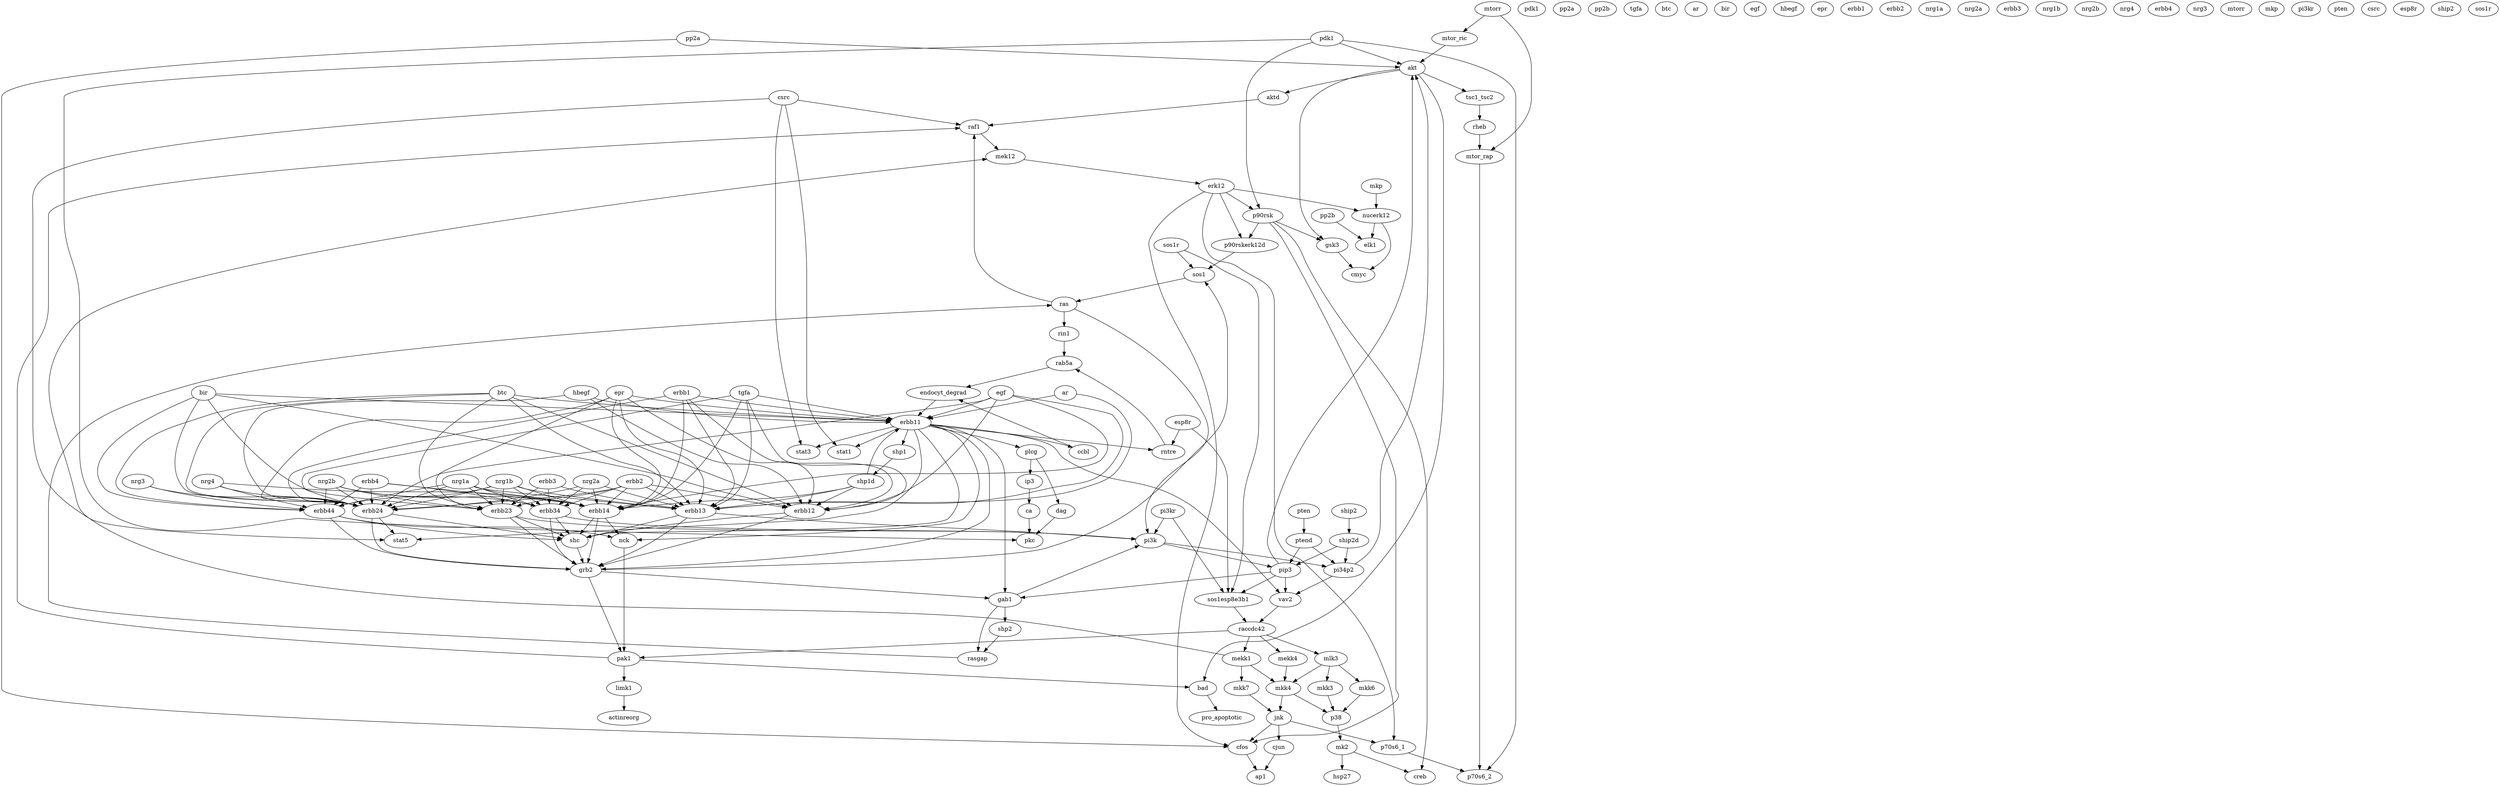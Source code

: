 strict digraph  {
" nucerk12 " [equation="  (  ( erk12  ) && ! ( mkp  )  ) "];
" p38 " [equation="  ( mkk4 )  || ( mkk3 )  || ( mkk6 ) "];
" erbb34 " [equation="  (  ( nrg1a && (  (  ( erbb3 && erbb4 )  )  )  ) && ! ( erbb2  )  )  || (  ( nrg2b && (  (  ( erbb3 && erbb4 )  )  )  ) && ! ( erbb2  )  )  || (  ( nrg2a && (  (  ( erbb3 && erbb4 )  )  )  ) && ! ( erbb2  )  )  || (  ( nrg1b && (  (  ( erbb3 && erbb4 )  )  )  ) && ! ( erbb2  )  ) "];
" shp1d " [equation="  ( shp1 ) "];
" aktd " [equation="  ( akt ) "];
" mkk6 " [equation="  ( mlk3 ) "];
" p70s6_1 " [equation="  ( jnk )  || ( erk12 ) "];
" endocyt_degrad " [equation="  ( ccbl && (  (  ( rab5a )  )  ) ) "];
" nck " [equation="  ( erbb11 )  || ( erbb44 )  || ( erbb14 ) "];
" limk1 " [equation="  ( pak1 ) "];
" erbb44 " [equation="  ( nrg1a && (  (  ( erbb4 )  )  ) )  || ( nrg2b && (  (  ( erbb4 )  )  ) )  || ( btc && (  (  ( erbb4 )  )  ) )  || ( nrg4 && (  (  ( erbb4 )  )  ) )  || ( bir && (  (  ( erbb4 )  )  ) )  || ( nrg3 && (  (  ( erbb4 )  )  ) )  || ( nrg1b && (  (  ( erbb4 )  )  ) ) "];
" p70s6_2 " [equation="  ( pdk1 && (  (  ( p70s6_1 && mtor_rap )  )  ) ) "];
" stat1 " [equation="  ( erbb11 && (  (  ( csrc )  )  ) ) "];
" tsc1_tsc2 " [equation="  ! (  ( akt )  ) "];
" pi34p2 " [equation="  (  ( ship2d && (  (  ( pi3k )  )  )  ) && ! ( ptend  )  ) "];
" jnk " [equation="  ( mkk7 && (  (  ( mkk4 )  )  ) ) "];
" akt " [equation="  (  ( pdk1 && (  (  ( pip3 && mtor_ric )  )  )  ) && ! ( pp2a  )  )  || (  ( pi34p2 && (  (  ( pdk1 && mtor_ric )  )  )  ) && ! ( pp2a  )  ) "];
" creb " [equation="  ( p90rsk )  || ( mk2 ) "];
" plcg " [equation="  ( erbb11 ) "];
" mkk7 " [equation="  ( mekk1 ) "];
" erbb24 " [equation="  ( btc && (  (  ( erbb2 && erbb4 )  )  ) )  || ( nrg1a && (  (  ( erbb2 && erbb4 )  )  ) )  || ( nrg2b && (  (  ( erbb2 && erbb4 )  )  ) )  || ( nrg2a && (  (  ( nrg4 && erbb2 )  )  ) )  || ( nrg4 && (  (  ( erbb2 && erbb4 )  )  ) )  || ( nrg3 && (  (  ( erbb2 && erbb4 )  )  ) )  || ( egf && (  (  ( erbb1 && erbb4 )  )  ) )  || ( epr && (  (  ( erbb2 && erbb4 )  )  ) )  || ( nrg1b && (  (  ( erbb2 && erbb4 )  )  ) )  || ( tgfa && (  (  ( erbb2 && erbb4 )  )  ) )  || ( bir && (  (  ( erbb2 && erbb4 )  )  ) )  || ( hbegf && (  (  ( erbb2 && erbb4 )  )  ) ) "];
" gsk3 " [equation="  ! (  ( p90rsk && (  (  ( akt )  )  ) )  ) "];
" ap1 " [equation="  ( cfos && (  (  ( cjun )  )  ) ) "];
" mlk3 " [equation="  ( raccdc42 ) "];
" ccbl " [equation="  ( erbb11 ) "];
" erk12 " [equation="  ( mek12 ) "];
" pkc " [equation="  ( pdk1 && (  (  ( ca && dag )  )  ) ) "];
" erbb14 " [equation="  (  (  ( nrg2b && (  (  ( erbb1 && erbb4 )  )  )  ) && ! ( erbb2  )  ) && ! ( shp1d  )  )  || (  (  ( tgfa && (  (  ( erbb1 && erbb4 )  )  )  ) && ! ( erbb2  )  ) && ! ( shp1d  )  )  || (  (  ( nrg1a && (  (  ( erbb1 && erbb4 )  )  )  ) && ! ( erbb2  )  ) && ! ( shp1d  )  )  || (  (  ( nrg2a && (  (  ( erbb1 && erbb4 )  )  )  ) && ! ( erbb2  )  ) && ! ( shp1d  )  )  || (  (  ( nrg4 && (  (  ( erbb1 && erbb4 )  )  )  ) && ! ( erbb2  )  ) && ! ( shp1d  )  )  || (  (  ( egf && (  (  ( erbb1 && erbb4 )  )  )  ) && ! ( erbb2  )  ) && ! ( shp1d  )  )  || (  (  ( epr && (  (  ( erbb1 && erbb4 )  )  )  ) && ! ( erbb2  )  ) && ! ( shp1d  )  )  || (  (  ( nrg1b && (  (  ( erbb1 && erbb4 )  )  )  ) && ! ( erbb2  )  ) && ! ( shp1d  )  ) "];
" mekk4 " [equation="  ( raccdc42 ) "];
" mek12 " [equation="  ( mekk1 )  || ( raf1 ) "];
" ras " [equation="  (  ( sos1  ) && ! ( rasgap  )  ) "];
" cfos " [equation="  (  ( p90rsk && (  (  ( erk12 )  )  )  ) && ! ( pp2a  )  )  || (  ( jnk  ) && ! ( pp2a  )  ) "];
" shp2 " [equation="  ( gab1 ) "];
" pi3k " [equation="  ( erbb13 && (  (  ( pi3kr )  )  ) )  || ( erbb23 && (  (  ( pi3kr )  )  ) )  || ( erbb34 && (  (  ( pi3kr )  )  ) )  || ( pi3kr && (  (  ( gab1 )  )  ) )  || ( ras && (  (  ( pi3kr )  )  ) ) "];
" pip3 " [equation="  (  (  ( pi3k  ) && ! ( ship2d  )  ) && ! ( ptend  )  ) "];
" dag " [equation="  ( plcg ) "];
" shc " [equation="  ( erbb11 )  || ( erbb44 )  || ( erbb24 )  || ( erbb13 )  || ( erbb12 )  || ( erbb23 )  || ( erbb34 )  || ( erbb14 ) "];
" ptend " [equation="  ( pten ) "];
" mkk4 " [equation="  ( mlk3 )  || ( mekk1 )  || ( mekk4 ) "];
" raccdc42 " [equation="  ( sos1esp8e3b1 )  || ( vav2 ) "];
" actinreorg " [equation="  ( limk1 ) "];
" erbb13 " [equation="  (  (  ( nrg1a && (  (  ( erbb3 && erbb1 )  )  )  ) && ! ( shp1d  )  ) && ! ( erbb2  )  )  || (  (  ( btc && (  (  ( erbb3 && erbb1 )  )  )  ) && ! ( shp1d  )  ) && ! ( erbb2  )  )  || (  (  ( tgfa && (  (  ( erbb3 && erbb1 )  )  )  ) && ! ( shp1d  )  ) && ! ( erbb2  )  )  || (  ( ar && (  (  ( erbb3 && erbb1 )  )  )  ) && ! ( shp1d  )  )  || (  (  ( nrg2a && (  (  ( erbb3 && erbb1 )  )  )  ) && ! ( shp1d  )  ) && ! ( erbb2  )  )  || (  (  ( egf && (  (  ( erbb3 && erbb1 )  )  )  ) && ! ( shp1d  )  ) && ! ( erbb2  )  )  || (  (  ( epr && (  (  ( erbb3 && erbb1 )  )  )  ) && ! ( shp1d  )  ) && ! ( erbb2  )  )  || (  (  ( nrg1b && (  (  ( erbb3 && erbb1 )  )  )  ) && ! ( shp1d  )  ) && ! ( erbb2  )  ) "];
" ca " [equation="  ( ip3 ) "];
" vav2 " [equation="  ( erbb11 && (  (  ( pip3 )  )  ) )  || ( pi34p2 && (  (  ( erbb11 )  )  ) ) "];
" cmyc " [equation="  (  ( nucerk12  ) && ! ( gsk3  )  ) "];
" sos1esp8e3b1 " [equation="  ( sos1r && (  (  ( pip3 && esp8r && pi3kr )  )  ) ) "];
" mkk3 " [equation="  ( mlk3 ) "];
" p90rsk " [equation="  ( erk12 && (  (  ( pdk1 )  )  ) ) "];
" stat5 " [equation="  ( erbb24 && (  (  ( csrc )  )  ) )  || ( erbb11 && (  (  ( csrc )  )  ) ) "];
" rntre " [equation="  ( esp8r && (  (  ( erbb11 )  )  ) ) "];
" elk1 " [equation="  (  ( nucerk12  ) && ! ( pp2b  )  ) "];
" bad " [equation="  ! (  ( pak1 && (  (  ( akt )  )  ) )  ) "];
" rasgap " [equation="  (  ( gab1  ) && ! ( shp2  )  ) "];
" rin1 " [equation="  ( ras ) "];
" mekk1 " [equation="  ( raccdc42 ) "];
" gab1 " [equation="  ( erbb11 )  || ( pip3 )  || ( grb2 ) "];
" ship2d " [equation="  ( ship2 ) "];
" pro_apoptotic " [equation="  ( bad ) "];
" mtor_ric " [equation="  ( mtorr ) "];
" pak1 " [equation="  ( grb2 && (  (  ( raccdc42 )  )  ) )  || ( nck && (  (  ( raccdc42 )  )  ) ) "];
" stat3 " [equation="  ( erbb11 && (  (  ( csrc )  )  ) ) "];
" grb2 " [equation="  ( erbb11 )  || ( erbb44 )  || ( erbb24 )  || ( erbb13 )  || ( erbb23 )  || ( erbb34 )  || ( erbb12 )  || ( erbb14 )  || ( shc ) "];
" sos1 " [equation="  (  ( sos1r && (  (  ( grb2 )  )  )  ) && ! ( p90rskerk12d  )  ) "];
" ip3 " [equation="  ( plcg ) "];
" erbb12 " [equation="  (  ( btc && (  (  ( erbb1 && erbb2 )  )  )  ) && ! ( shp1d  )  )  || (  ( tgfa && (  (  ( erbb1 && erbb2 )  )  )  ) && ! ( shp1d  )  )  || (  ( bir && (  (  ( erbb1 && erbb2 )  )  )  ) && ! ( shp1d  )  )  || (  ( egf && (  (  ( erbb1 && erbb2 )  )  )  ) && ! ( shp1d  )  )  || (  ( hbegf && (  (  ( erbb1 && erbb2 )  )  )  ) && ! ( shp1d  )  )  || (  ( epr && (  (  ( erbb1 && erbb2 )  )  )  ) && ! ( shp1d  )  ) "];
" rheb " [equation="  ! (  ( tsc1_tsc2 )  ) "];
" erbb11 " [equation="  (  (  ( tgfa && (  (  ( erbb1 )  )  )  ) && ! ( shp1d  )  )  || (  ( btc && (  (  ( erbb1 )  )  )  ) && ! ( shp1d  )  )  || (  ( ar && (  (  ( erbb1 )  )  )  ) && ! ( shp1d  )  )  || (  ( bir && (  (  ( erbb1 )  )  )  ) && ! ( shp1d  )  )  || (  ( egf && (  (  ( erbb1 )  )  )  ) && ! ( shp1d  )  )  || (  ( hbegf && (  (  ( erbb1 )  )  )  ) && ! ( shp1d  )  )  || (  ( epr && (  (  ( erbb1 )  )  )  ) && ! ( shp1d  )  )  ) || ! ( btc || epr || egf || hbegf || tgfa || shp1d || ar || erbb1 || bir || endocyt_degrad ) "];
" cjun " [equation="  ( jnk ) "];
" mk2 " [equation="  ( p38 ) "];
" hsp27 " [equation="  ( mk2 ) "];
" mtor_rap " [equation="  ( rheb && (  (  ( mtorr )  )  ) ) "];
" erbb23 " [equation="  ( nrg1a && (  (  ( erbb3 && erbb2 )  )  ) )  || ( nrg2b && (  (  ( erbb3 && erbb2 )  )  ) )  || ( btc && (  (  ( erbb3 && erbb2 )  )  ) )  || ( bir && (  (  ( erbb3 && erbb2 )  )  ) )  || ( epr && (  (  ( erbb3 && erbb2 )  )  ) )  || ( nrg1b && (  (  ( erbb3 && erbb2 )  )  ) ) "];
" raf1 " [equation="  (  ( ras && (  (  ( csrc )  )  )  ) && ! ( aktd  )  )  || (  ( pak1 && (  (  ( ras )  )  )  ) && ! ( aktd  )  ) "];
" p90rskerk12d " [equation="  ( p90rsk && (  (  ( erk12 )  )  ) ) "];
" shp1 " [equation="  ( erbb11 ) "];
" rab5a " [equation="  (  ( rin1  ) && ! ( rntre  )  ) "];
pdk1;
pp2a;
pp2b;
tgfa;
btc;
ar;
bir;
egf;
hbegf;
epr;
erbb1;
erbb2;
nrg1a;
nrg2a;
erbb3;
nrg1b;
nrg2b;
nrg4;
erbb4;
nrg3;
mtorr;
mkp;
pi3kr;
pten;
csrc;
esp8r;
ship2;
sos1r;
" mkp ";
" nrg1a ";
" erbb3 ";
" erbb4 ";
" erbb2 ";
" nrg2b ";
" nrg2a ";
" nrg1b ";
" btc ";
" nrg4 ";
" bir ";
" nrg3 ";
" pdk1 ";
" csrc ";
" pp2a ";
" egf ";
" erbb1 ";
" epr ";
" tgfa ";
" hbegf ";
" pi3kr ";
" pten ";
" ar ";
" sos1r ";
" esp8r ";
" pp2b ";
" ship2 ";
" mtorr ";
" nucerk12 " -> " cmyc ";
" nucerk12 " -> " elk1 ";
" p38 " -> " mk2 ";
" erbb34 " -> " pi3k ";
" erbb34 " -> " shc ";
" erbb34 " -> " grb2 ";
" shp1d " -> " erbb14 ";
" shp1d " -> " erbb13 ";
" shp1d " -> " erbb12 ";
" shp1d " -> " erbb11 ";
" aktd " -> " raf1 ";
" mkk6 " -> " p38 ";
" p70s6_1 " -> " p70s6_2 ";
" endocyt_degrad " -> " erbb11 ";
" nck " -> " pak1 ";
" limk1 " -> " actinreorg ";
" erbb44 " -> " nck ";
" erbb44 " -> " shc ";
" erbb44 " -> " grb2 ";
" tsc1_tsc2 " -> " rheb ";
" pi34p2 " -> " akt ";
" pi34p2 " -> " vav2 ";
" jnk " -> " p70s6_1 ";
" jnk " -> " cfos ";
" jnk " -> " cjun ";
" akt " -> " aktd ";
" akt " -> " tsc1_tsc2 ";
" akt " -> " gsk3 ";
" akt " -> " bad ";
" plcg " -> " dag ";
" plcg " -> " ip3 ";
" mkk7 " -> " jnk ";
" erbb24 " -> " shc ";
" erbb24 " -> " stat5 ";
" erbb24 " -> " grb2 ";
" gsk3 " -> " cmyc ";
" mlk3 " -> " mkk6 ";
" mlk3 " -> " mkk4 ";
" mlk3 " -> " mkk3 ";
" ccbl " -> " endocyt_degrad ";
" erk12 " -> " nucerk12 ";
" erk12 " -> " p70s6_1 ";
" erk12 " -> " cfos ";
" erk12 " -> " p90rsk ";
" erk12 " -> " p90rskerk12d ";
" erbb14 " -> " nck ";
" erbb14 " -> " shc ";
" erbb14 " -> " grb2 ";
" mekk4 " -> " mkk4 ";
" mek12 " -> " erk12 ";
" ras " -> " pi3k ";
" ras " -> " rin1 ";
" ras " -> " raf1 ";
" cfos " -> " ap1 ";
" shp2 " -> " rasgap ";
" pi3k " -> " pi34p2 ";
" pi3k " -> " pip3 ";
" pip3 " -> " akt ";
" pip3 " -> " vav2 ";
" pip3 " -> " sos1esp8e3b1 ";
" pip3 " -> " gab1 ";
" dag " -> " pkc ";
" shc " -> " grb2 ";
" ptend " -> " pi34p2 ";
" ptend " -> " pip3 ";
" mkk4 " -> " p38 ";
" mkk4 " -> " jnk ";
" raccdc42 " -> " mlk3 ";
" raccdc42 " -> " mekk4 ";
" raccdc42 " -> " mekk1 ";
" raccdc42 " -> " pak1 ";
" erbb13 " -> " pi3k ";
" erbb13 " -> " shc ";
" erbb13 " -> " grb2 ";
" ca " -> " pkc ";
" vav2 " -> " raccdc42 ";
" sos1esp8e3b1 " -> " raccdc42 ";
" mkk3 " -> " p38 ";
" p90rsk " -> " creb ";
" p90rsk " -> " gsk3 ";
" p90rsk " -> " cfos ";
" p90rsk " -> " p90rskerk12d ";
" rntre " -> " rab5a ";
" bad " -> " pro_apoptotic ";
" rasgap " -> " ras ";
" rin1 " -> " rab5a ";
" mekk1 " -> " mkk7 ";
" mekk1 " -> " mek12 ";
" mekk1 " -> " mkk4 ";
" gab1 " -> " shp2 ";
" gab1 " -> " pi3k ";
" gab1 " -> " rasgap ";
" ship2d " -> " pi34p2 ";
" ship2d " -> " pip3 ";
" mtor_ric " -> " akt ";
" pak1 " -> " limk1 ";
" pak1 " -> " bad ";
" pak1 " -> " raf1 ";
" grb2 " -> " gab1 ";
" grb2 " -> " pak1 ";
" grb2 " -> " sos1 ";
" sos1 " -> " ras ";
" ip3 " -> " ca ";
" erbb12 " -> " shc ";
" erbb12 " -> " grb2 ";
" rheb " -> " mtor_rap ";
" erbb11 " -> " nck ";
" erbb11 " -> " stat1 ";
" erbb11 " -> " plcg ";
" erbb11 " -> " ccbl ";
" erbb11 " -> " shc ";
" erbb11 " -> " vav2 ";
" erbb11 " -> " stat5 ";
" erbb11 " -> " rntre ";
" erbb11 " -> " gab1 ";
" erbb11 " -> " stat3 ";
" erbb11 " -> " grb2 ";
" erbb11 " -> " shp1 ";
" cjun " -> " ap1 ";
" mk2 " -> " creb ";
" mk2 " -> " hsp27 ";
" mtor_rap " -> " p70s6_2 ";
" erbb23 " -> " pi3k ";
" erbb23 " -> " shc ";
" erbb23 " -> " grb2 ";
" raf1 " -> " mek12 ";
" p90rskerk12d " -> " sos1 ";
" shp1 " -> " shp1d ";
" rab5a " -> " endocyt_degrad ";
" mkp " -> " nucerk12 ";
" nrg1a " -> " erbb34 ";
" nrg1a " -> " erbb44 ";
" nrg1a " -> " erbb24 ";
" nrg1a " -> " erbb14 ";
" nrg1a " -> " erbb13 ";
" nrg1a " -> " erbb23 ";
" erbb3 " -> " erbb34 ";
" erbb3 " -> " erbb13 ";
" erbb3 " -> " erbb23 ";
" erbb4 " -> " erbb34 ";
" erbb4 " -> " erbb44 ";
" erbb4 " -> " erbb24 ";
" erbb4 " -> " erbb14 ";
" erbb2 " -> " erbb34 ";
" erbb2 " -> " erbb24 ";
" erbb2 " -> " erbb14 ";
" erbb2 " -> " erbb13 ";
" erbb2 " -> " erbb12 ";
" erbb2 " -> " erbb23 ";
" nrg2b " -> " erbb34 ";
" nrg2b " -> " erbb44 ";
" nrg2b " -> " erbb24 ";
" nrg2b " -> " erbb14 ";
" nrg2b " -> " erbb23 ";
" nrg2a " -> " erbb34 ";
" nrg2a " -> " erbb24 ";
" nrg2a " -> " erbb14 ";
" nrg2a " -> " erbb13 ";
" nrg1b " -> " erbb34 ";
" nrg1b " -> " erbb44 ";
" nrg1b " -> " erbb24 ";
" nrg1b " -> " erbb14 ";
" nrg1b " -> " erbb13 ";
" nrg1b " -> " erbb23 ";
" btc " -> " erbb44 ";
" btc " -> " erbb24 ";
" btc " -> " erbb13 ";
" btc " -> " erbb12 ";
" btc " -> " erbb11 ";
" btc " -> " erbb23 ";
" nrg4 " -> " erbb44 ";
" nrg4 " -> " erbb24 ";
" nrg4 " -> " erbb14 ";
" bir " -> " erbb44 ";
" bir " -> " erbb24 ";
" bir " -> " erbb12 ";
" bir " -> " erbb11 ";
" bir " -> " erbb23 ";
" nrg3 " -> " erbb44 ";
" nrg3 " -> " erbb24 ";
" pdk1 " -> " p70s6_2 ";
" pdk1 " -> " akt ";
" pdk1 " -> " pkc ";
" pdk1 " -> " p90rsk ";
" csrc " -> " stat1 ";
" csrc " -> " stat5 ";
" csrc " -> " stat3 ";
" csrc " -> " raf1 ";
" pp2a " -> " akt ";
" pp2a " -> " cfos ";
" egf " -> " erbb24 ";
" egf " -> " erbb14 ";
" egf " -> " erbb13 ";
" egf " -> " erbb12 ";
" egf " -> " erbb11 ";
" erbb1 " -> " erbb24 ";
" erbb1 " -> " erbb14 ";
" erbb1 " -> " erbb13 ";
" erbb1 " -> " erbb12 ";
" erbb1 " -> " erbb11 ";
" epr " -> " erbb24 ";
" epr " -> " erbb14 ";
" epr " -> " erbb13 ";
" epr " -> " erbb12 ";
" epr " -> " erbb11 ";
" epr " -> " erbb23 ";
" tgfa " -> " erbb24 ";
" tgfa " -> " erbb14 ";
" tgfa " -> " erbb13 ";
" tgfa " -> " erbb12 ";
" tgfa " -> " erbb11 ";
" hbegf " -> " erbb24 ";
" hbegf " -> " erbb12 ";
" hbegf " -> " erbb11 ";
" pi3kr " -> " pi3k ";
" pi3kr " -> " sos1esp8e3b1 ";
" pten " -> " ptend ";
" ar " -> " erbb13 ";
" ar " -> " erbb11 ";
" sos1r " -> " sos1esp8e3b1 ";
" sos1r " -> " sos1 ";
" esp8r " -> " sos1esp8e3b1 ";
" esp8r " -> " rntre ";
" pp2b " -> " elk1 ";
" ship2 " -> " ship2d ";
" mtorr " -> " mtor_ric ";
" mtorr " -> " mtor_rap ";
}
